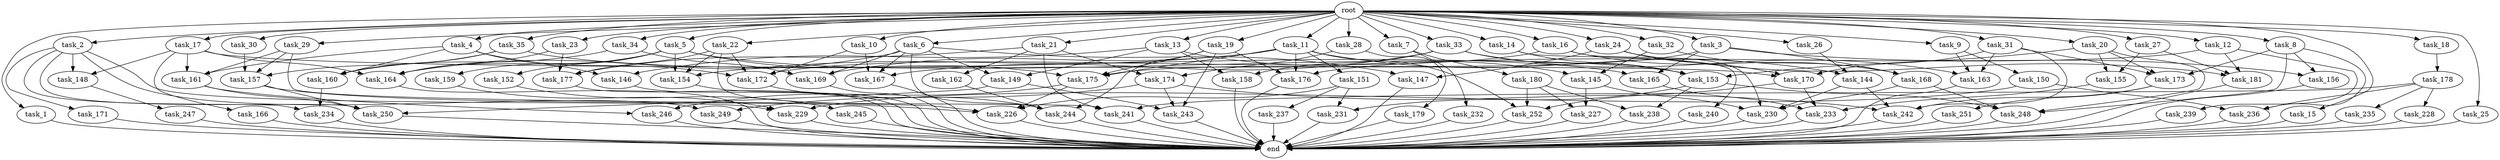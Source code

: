 digraph G {
  root [size="0.000000"];
  task_1 [size="1024.000000"];
  task_2 [size="1024.000000"];
  task_3 [size="1024.000000"];
  task_4 [size="1024.000000"];
  task_5 [size="1024.000000"];
  task_6 [size="1024.000000"];
  task_7 [size="1024.000000"];
  task_8 [size="1024.000000"];
  task_9 [size="1024.000000"];
  task_10 [size="1024.000000"];
  task_11 [size="1024.000000"];
  task_12 [size="1024.000000"];
  task_13 [size="1024.000000"];
  task_14 [size="1024.000000"];
  task_15 [size="1024.000000"];
  task_16 [size="1024.000000"];
  task_17 [size="1024.000000"];
  task_18 [size="1024.000000"];
  task_19 [size="1024.000000"];
  task_20 [size="1024.000000"];
  task_21 [size="1024.000000"];
  task_22 [size="1024.000000"];
  task_23 [size="1024.000000"];
  task_24 [size="1024.000000"];
  task_25 [size="1024.000000"];
  task_26 [size="1024.000000"];
  task_27 [size="1024.000000"];
  task_28 [size="1024.000000"];
  task_29 [size="1024.000000"];
  task_30 [size="1024.000000"];
  task_31 [size="1024.000000"];
  task_32 [size="1024.000000"];
  task_33 [size="1024.000000"];
  task_34 [size="1024.000000"];
  task_35 [size="1024.000000"];
  task_144 [size="455266533376.000000"];
  task_145 [size="970662608896.000000"];
  task_146 [size="1245540515840.000000"];
  task_147 [size="429496729600.000000"];
  task_148 [size="1554778161152.000000"];
  task_149 [size="764504178688.000000"];
  task_150 [size="137438953472.000000"];
  task_151 [size="420906795008.000000"];
  task_152 [size="858993459200.000000"];
  task_153 [size="1864015806464.000000"];
  task_154 [size="1494648619008.000000"];
  task_155 [size="343597383680.000000"];
  task_156 [size="523986010112.000000"];
  task_157 [size="1494648619008.000000"];
  task_158 [size="970662608896.000000"];
  task_159 [size="858993459200.000000"];
  task_160 [size="2104533975040.000000"];
  task_161 [size="1812476198912.000000"];
  task_162 [size="309237645312.000000"];
  task_163 [size="867583393792.000000"];
  task_164 [size="1906965479424.000000"];
  task_165 [size="1168231104512.000000"];
  task_166 [size="695784701952.000000"];
  task_167 [size="1185410973696.000000"];
  task_168 [size="1589137899520.000000"];
  task_169 [size="1185410973696.000000"];
  task_170 [size="1219770712064.000000"];
  task_171 [size="858993459200.000000"];
  task_172 [size="2319282339840.000000"];
  task_173 [size="558345748480.000000"];
  task_174 [size="523986010112.000000"];
  task_175 [size="1726576852992.000000"];
  task_176 [size="979252543488.000000"];
  task_177 [size="661424963584.000000"];
  task_178 [size="309237645312.000000"];
  task_179 [size="214748364800.000000"];
  task_180 [size="695784701952.000000"];
  task_181 [size="944892805120.000000"];
  task_226 [size="773094113280.000000"];
  task_227 [size="833223655424.000000"];
  task_228 [size="695784701952.000000"];
  task_229 [size="1829656068096.000000"];
  task_230 [size="2834678415360.000000"];
  task_231 [size="352187318272.000000"];
  task_232 [size="695784701952.000000"];
  task_233 [size="420906795008.000000"];
  task_234 [size="1168231104512.000000"];
  task_235 [size="695784701952.000000"];
  task_236 [size="1331439861760.000000"];
  task_237 [size="214748364800.000000"];
  task_238 [size="274877906944.000000"];
  task_239 [size="420906795008.000000"];
  task_240 [size="549755813888.000000"];
  task_241 [size="1425929142272.000000"];
  task_242 [size="798863917056.000000"];
  task_243 [size="867583393792.000000"];
  task_244 [size="566935683072.000000"];
  task_245 [size="858993459200.000000"];
  task_246 [size="618475290624.000000"];
  task_247 [size="214748364800.000000"];
  task_248 [size="1245540515840.000000"];
  task_249 [size="893353197568.000000"];
  task_250 [size="1898375544832.000000"];
  task_251 [size="34359738368.000000"];
  task_252 [size="635655159808.000000"];
  end [size="0.000000"];

  root -> task_1 [size="1.000000"];
  root -> task_2 [size="1.000000"];
  root -> task_3 [size="1.000000"];
  root -> task_4 [size="1.000000"];
  root -> task_5 [size="1.000000"];
  root -> task_6 [size="1.000000"];
  root -> task_7 [size="1.000000"];
  root -> task_8 [size="1.000000"];
  root -> task_9 [size="1.000000"];
  root -> task_10 [size="1.000000"];
  root -> task_11 [size="1.000000"];
  root -> task_12 [size="1.000000"];
  root -> task_13 [size="1.000000"];
  root -> task_14 [size="1.000000"];
  root -> task_15 [size="1.000000"];
  root -> task_16 [size="1.000000"];
  root -> task_17 [size="1.000000"];
  root -> task_18 [size="1.000000"];
  root -> task_19 [size="1.000000"];
  root -> task_20 [size="1.000000"];
  root -> task_21 [size="1.000000"];
  root -> task_22 [size="1.000000"];
  root -> task_23 [size="1.000000"];
  root -> task_24 [size="1.000000"];
  root -> task_25 [size="1.000000"];
  root -> task_26 [size="1.000000"];
  root -> task_27 [size="1.000000"];
  root -> task_28 [size="1.000000"];
  root -> task_29 [size="1.000000"];
  root -> task_30 [size="1.000000"];
  root -> task_31 [size="1.000000"];
  root -> task_32 [size="1.000000"];
  root -> task_33 [size="1.000000"];
  root -> task_34 [size="1.000000"];
  root -> task_35 [size="1.000000"];
  task_1 -> end [size="1.000000"];
  task_2 -> task_148 [size="838860800.000000"];
  task_2 -> task_171 [size="838860800.000000"];
  task_2 -> task_229 [size="838860800.000000"];
  task_2 -> task_234 [size="838860800.000000"];
  task_2 -> task_249 [size="838860800.000000"];
  task_2 -> task_250 [size="838860800.000000"];
  task_3 -> task_156 [size="301989888.000000"];
  task_3 -> task_165 [size="301989888.000000"];
  task_3 -> task_168 [size="301989888.000000"];
  task_3 -> task_175 [size="301989888.000000"];
  task_4 -> task_146 [size="679477248.000000"];
  task_4 -> task_160 [size="679477248.000000"];
  task_4 -> task_161 [size="679477248.000000"];
  task_4 -> task_172 [size="679477248.000000"];
  task_5 -> task_152 [size="838860800.000000"];
  task_5 -> task_153 [size="838860800.000000"];
  task_5 -> task_154 [size="838860800.000000"];
  task_5 -> task_159 [size="838860800.000000"];
  task_5 -> task_164 [size="838860800.000000"];
  task_5 -> task_175 [size="838860800.000000"];
  task_6 -> task_147 [size="209715200.000000"];
  task_6 -> task_149 [size="209715200.000000"];
  task_6 -> task_164 [size="209715200.000000"];
  task_6 -> task_167 [size="209715200.000000"];
  task_6 -> task_169 [size="209715200.000000"];
  task_6 -> task_244 [size="209715200.000000"];
  task_7 -> task_180 [size="679477248.000000"];
  task_7 -> task_232 [size="679477248.000000"];
  task_8 -> task_156 [size="209715200.000000"];
  task_8 -> task_173 [size="209715200.000000"];
  task_8 -> task_236 [size="209715200.000000"];
  task_8 -> task_248 [size="209715200.000000"];
  task_9 -> task_150 [size="134217728.000000"];
  task_9 -> task_163 [size="134217728.000000"];
  task_10 -> task_167 [size="536870912.000000"];
  task_10 -> task_172 [size="536870912.000000"];
  task_11 -> task_144 [size="411041792.000000"];
  task_11 -> task_151 [size="411041792.000000"];
  task_11 -> task_154 [size="411041792.000000"];
  task_11 -> task_169 [size="411041792.000000"];
  task_11 -> task_175 [size="411041792.000000"];
  task_11 -> task_176 [size="411041792.000000"];
  task_11 -> task_252 [size="411041792.000000"];
  task_12 -> task_176 [size="411041792.000000"];
  task_12 -> task_181 [size="411041792.000000"];
  task_12 -> task_239 [size="411041792.000000"];
  task_13 -> task_145 [size="536870912.000000"];
  task_13 -> task_146 [size="536870912.000000"];
  task_13 -> task_149 [size="536870912.000000"];
  task_13 -> task_158 [size="536870912.000000"];
  task_14 -> task_153 [size="536870912.000000"];
  task_14 -> task_240 [size="536870912.000000"];
  task_15 -> end [size="1.000000"];
  task_16 -> task_168 [size="838860800.000000"];
  task_16 -> task_172 [size="838860800.000000"];
  task_16 -> task_230 [size="838860800.000000"];
  task_17 -> task_148 [size="679477248.000000"];
  task_17 -> task_161 [size="679477248.000000"];
  task_17 -> task_164 [size="679477248.000000"];
  task_17 -> task_166 [size="679477248.000000"];
  task_17 -> task_170 [size="679477248.000000"];
  task_18 -> task_178 [size="301989888.000000"];
  task_19 -> task_175 [size="134217728.000000"];
  task_19 -> task_176 [size="134217728.000000"];
  task_19 -> task_243 [size="134217728.000000"];
  task_19 -> task_244 [size="134217728.000000"];
  task_20 -> task_153 [size="33554432.000000"];
  task_20 -> task_155 [size="33554432.000000"];
  task_20 -> task_173 [size="33554432.000000"];
  task_20 -> task_248 [size="33554432.000000"];
  task_21 -> task_162 [size="301989888.000000"];
  task_21 -> task_174 [size="301989888.000000"];
  task_21 -> task_177 [size="301989888.000000"];
  task_21 -> task_241 [size="301989888.000000"];
  task_22 -> task_154 [size="209715200.000000"];
  task_22 -> task_172 [size="209715200.000000"];
  task_22 -> task_177 [size="209715200.000000"];
  task_22 -> task_226 [size="209715200.000000"];
  task_23 -> task_164 [size="134217728.000000"];
  task_23 -> task_177 [size="134217728.000000"];
  task_24 -> task_147 [size="209715200.000000"];
  task_24 -> task_170 [size="209715200.000000"];
  task_24 -> task_181 [size="209715200.000000"];
  task_25 -> end [size="1.000000"];
  task_26 -> task_144 [size="33554432.000000"];
  task_27 -> task_155 [size="301989888.000000"];
  task_27 -> task_181 [size="301989888.000000"];
  task_28 -> task_174 [size="209715200.000000"];
  task_28 -> task_179 [size="209715200.000000"];
  task_29 -> task_157 [size="411041792.000000"];
  task_29 -> task_161 [size="411041792.000000"];
  task_29 -> task_241 [size="411041792.000000"];
  task_30 -> task_157 [size="209715200.000000"];
  task_31 -> task_163 [size="301989888.000000"];
  task_31 -> task_170 [size="301989888.000000"];
  task_31 -> task_173 [size="301989888.000000"];
  task_31 -> task_242 [size="301989888.000000"];
  task_32 -> task_145 [size="411041792.000000"];
  task_32 -> task_168 [size="411041792.000000"];
  task_33 -> task_153 [size="411041792.000000"];
  task_33 -> task_158 [size="411041792.000000"];
  task_33 -> task_163 [size="411041792.000000"];
  task_33 -> task_167 [size="411041792.000000"];
  task_34 -> task_160 [size="536870912.000000"];
  task_34 -> task_169 [size="536870912.000000"];
  task_35 -> task_157 [size="838860800.000000"];
  task_35 -> task_160 [size="838860800.000000"];
  task_35 -> task_165 [size="838860800.000000"];
  task_144 -> task_230 [size="411041792.000000"];
  task_144 -> task_242 [size="411041792.000000"];
  task_145 -> task_227 [size="679477248.000000"];
  task_145 -> task_230 [size="679477248.000000"];
  task_146 -> end [size="1.000000"];
  task_147 -> end [size="1.000000"];
  task_148 -> task_247 [size="209715200.000000"];
  task_149 -> task_243 [size="679477248.000000"];
  task_149 -> task_250 [size="679477248.000000"];
  task_150 -> task_229 [size="411041792.000000"];
  task_150 -> task_236 [size="411041792.000000"];
  task_151 -> task_226 [size="209715200.000000"];
  task_151 -> task_231 [size="209715200.000000"];
  task_151 -> task_237 [size="209715200.000000"];
  task_152 -> task_245 [size="838860800.000000"];
  task_153 -> task_231 [size="134217728.000000"];
  task_153 -> task_238 [size="134217728.000000"];
  task_153 -> task_248 [size="134217728.000000"];
  task_154 -> end [size="1.000000"];
  task_155 -> task_233 [size="301989888.000000"];
  task_156 -> end [size="1.000000"];
  task_157 -> task_226 [size="33554432.000000"];
  task_157 -> task_250 [size="33554432.000000"];
  task_158 -> end [size="1.000000"];
  task_159 -> task_229 [size="536870912.000000"];
  task_160 -> task_234 [size="301989888.000000"];
  task_161 -> task_246 [size="301989888.000000"];
  task_161 -> task_250 [size="301989888.000000"];
  task_162 -> task_244 [size="134217728.000000"];
  task_163 -> end [size="1.000000"];
  task_164 -> end [size="1.000000"];
  task_165 -> task_233 [size="33554432.000000"];
  task_166 -> end [size="1.000000"];
  task_167 -> end [size="1.000000"];
  task_168 -> task_230 [size="838860800.000000"];
  task_168 -> task_248 [size="838860800.000000"];
  task_169 -> end [size="1.000000"];
  task_170 -> task_233 [size="75497472.000000"];
  task_170 -> task_252 [size="75497472.000000"];
  task_171 -> end [size="1.000000"];
  task_172 -> task_244 [size="75497472.000000"];
  task_173 -> task_242 [size="33554432.000000"];
  task_173 -> task_251 [size="33554432.000000"];
  task_174 -> task_242 [size="33554432.000000"];
  task_174 -> task_243 [size="33554432.000000"];
  task_174 -> task_249 [size="33554432.000000"];
  task_175 -> task_226 [size="301989888.000000"];
  task_175 -> task_246 [size="301989888.000000"];
  task_176 -> end [size="1.000000"];
  task_177 -> end [size="1.000000"];
  task_178 -> task_228 [size="679477248.000000"];
  task_178 -> task_235 [size="679477248.000000"];
  task_178 -> task_236 [size="679477248.000000"];
  task_178 -> task_241 [size="679477248.000000"];
  task_179 -> end [size="1.000000"];
  task_180 -> task_227 [size="134217728.000000"];
  task_180 -> task_238 [size="134217728.000000"];
  task_180 -> task_252 [size="134217728.000000"];
  task_181 -> end [size="1.000000"];
  task_226 -> end [size="1.000000"];
  task_227 -> end [size="1.000000"];
  task_228 -> end [size="1.000000"];
  task_229 -> end [size="1.000000"];
  task_230 -> end [size="1.000000"];
  task_231 -> end [size="1.000000"];
  task_232 -> end [size="1.000000"];
  task_233 -> end [size="1.000000"];
  task_234 -> end [size="1.000000"];
  task_235 -> end [size="1.000000"];
  task_236 -> end [size="1.000000"];
  task_237 -> end [size="1.000000"];
  task_238 -> end [size="1.000000"];
  task_239 -> end [size="1.000000"];
  task_240 -> end [size="1.000000"];
  task_241 -> end [size="1.000000"];
  task_242 -> end [size="1.000000"];
  task_243 -> end [size="1.000000"];
  task_244 -> end [size="1.000000"];
  task_245 -> end [size="1.000000"];
  task_246 -> end [size="1.000000"];
  task_247 -> end [size="1.000000"];
  task_248 -> end [size="1.000000"];
  task_249 -> end [size="1.000000"];
  task_250 -> end [size="1.000000"];
  task_251 -> end [size="1.000000"];
  task_252 -> end [size="1.000000"];
}
